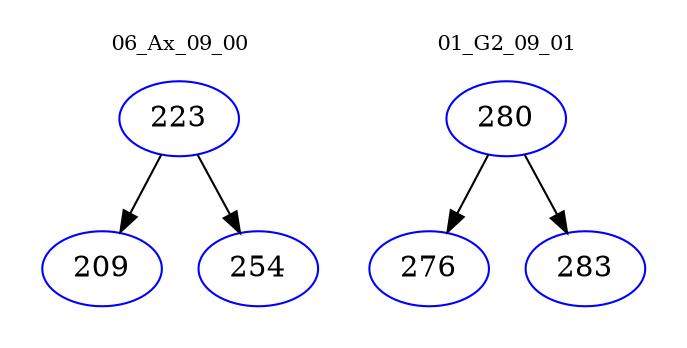 digraph{
subgraph cluster_0 {
color = white
label = "06_Ax_09_00";
fontsize=10;
T0_223 [label="223", color="blue"]
T0_223 -> T0_209 [color="black"]
T0_209 [label="209", color="blue"]
T0_223 -> T0_254 [color="black"]
T0_254 [label="254", color="blue"]
}
subgraph cluster_1 {
color = white
label = "01_G2_09_01";
fontsize=10;
T1_280 [label="280", color="blue"]
T1_280 -> T1_276 [color="black"]
T1_276 [label="276", color="blue"]
T1_280 -> T1_283 [color="black"]
T1_283 [label="283", color="blue"]
}
}
